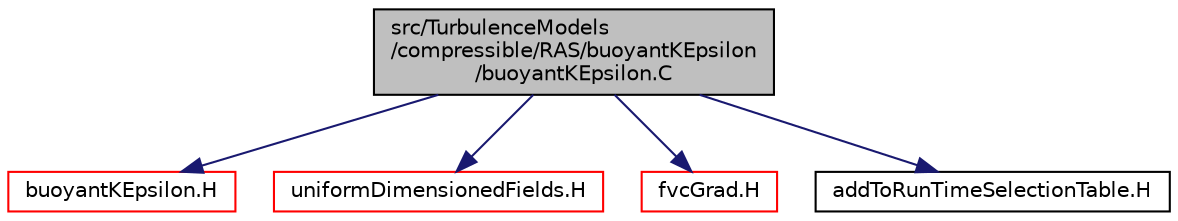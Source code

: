 digraph "src/TurbulenceModels/compressible/RAS/buoyantKEpsilon/buoyantKEpsilon.C"
{
  bgcolor="transparent";
  edge [fontname="Helvetica",fontsize="10",labelfontname="Helvetica",labelfontsize="10"];
  node [fontname="Helvetica",fontsize="10",shape=record];
  Node0 [label="src/TurbulenceModels\l/compressible/RAS/buoyantKEpsilon\l/buoyantKEpsilon.C",height=0.2,width=0.4,color="black", fillcolor="grey75", style="filled", fontcolor="black"];
  Node0 -> Node1 [color="midnightblue",fontsize="10",style="solid",fontname="Helvetica"];
  Node1 [label="buoyantKEpsilon.H",height=0.2,width=0.4,color="red",URL="$a17567.html"];
  Node0 -> Node333 [color="midnightblue",fontsize="10",style="solid",fontname="Helvetica"];
  Node333 [label="uniformDimensionedFields.H",height=0.2,width=0.4,color="red",URL="$a10901.html"];
  Node0 -> Node335 [color="midnightblue",fontsize="10",style="solid",fontname="Helvetica"];
  Node335 [label="fvcGrad.H",height=0.2,width=0.4,color="red",URL="$a03149.html",tooltip="Calculate the gradient of the given field. "];
  Node0 -> Node336 [color="midnightblue",fontsize="10",style="solid",fontname="Helvetica"];
  Node336 [label="addToRunTimeSelectionTable.H",height=0.2,width=0.4,color="black",URL="$a09989.html",tooltip="Macros for easy insertion into run-time selection tables. "];
}
